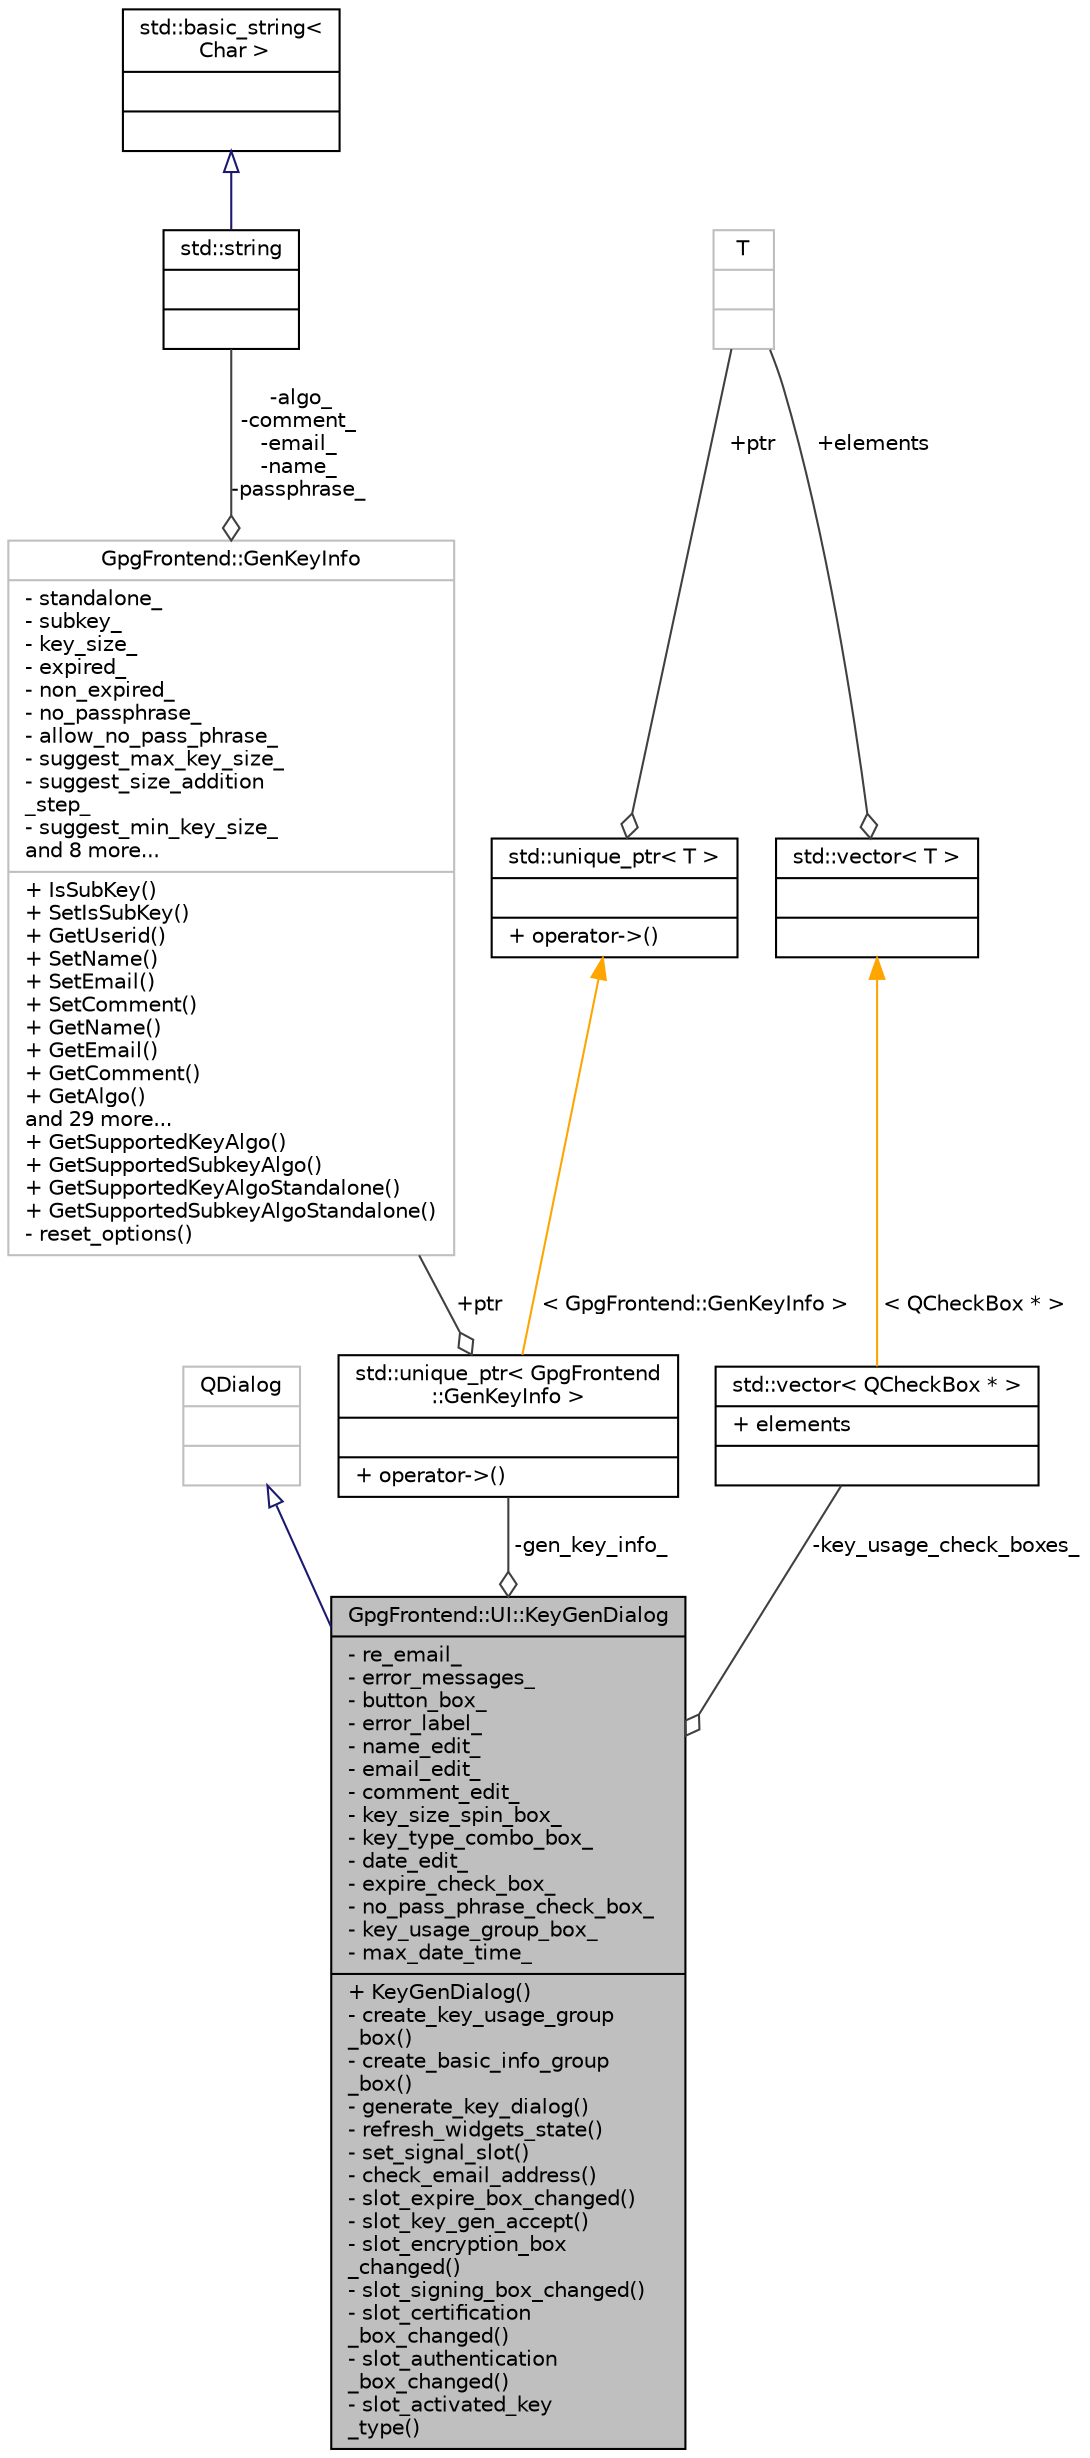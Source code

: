 digraph "GpgFrontend::UI::KeyGenDialog"
{
 // INTERACTIVE_SVG=YES
 // LATEX_PDF_SIZE
  edge [fontname="Helvetica",fontsize="10",labelfontname="Helvetica",labelfontsize="10"];
  node [fontname="Helvetica",fontsize="10",shape=record];
  Node1 [label="{GpgFrontend::UI::KeyGenDialog\n|- re_email_\l- error_messages_\l- button_box_\l- error_label_\l- name_edit_\l- email_edit_\l- comment_edit_\l- key_size_spin_box_\l- key_type_combo_box_\l- date_edit_\l- expire_check_box_\l- no_pass_phrase_check_box_\l- key_usage_group_box_\l- max_date_time_\l|+ KeyGenDialog()\l- create_key_usage_group\l_box()\l- create_basic_info_group\l_box()\l- generate_key_dialog()\l- refresh_widgets_state()\l- set_signal_slot()\l- check_email_address()\l- slot_expire_box_changed()\l- slot_key_gen_accept()\l- slot_encryption_box\l_changed()\l- slot_signing_box_changed()\l- slot_certification\l_box_changed()\l- slot_authentication\l_box_changed()\l- slot_activated_key\l_type()\l}",height=0.2,width=0.4,color="black", fillcolor="grey75", style="filled", fontcolor="black",tooltip=" "];
  Node2 -> Node1 [dir="back",color="midnightblue",fontsize="10",style="solid",arrowtail="onormal",fontname="Helvetica"];
  Node2 [label="{QDialog\n||}",height=0.2,width=0.4,color="grey75", fillcolor="white", style="filled",tooltip=" "];
  Node3 -> Node1 [color="grey25",fontsize="10",style="solid",label=" -gen_key_info_" ,arrowhead="odiamond",fontname="Helvetica"];
  Node3 [label="{std::unique_ptr\< GpgFrontend\l::GenKeyInfo \>\n||+ operator-\>()\l}",height=0.2,width=0.4,color="black", fillcolor="white", style="filled",tooltip=" "];
  Node4 -> Node3 [color="grey25",fontsize="10",style="solid",label=" +ptr" ,arrowhead="odiamond",fontname="Helvetica"];
  Node4 [label="{GpgFrontend::GenKeyInfo\n|- standalone_\l- subkey_\l- key_size_\l- expired_\l- non_expired_\l- no_passphrase_\l- allow_no_pass_phrase_\l- suggest_max_key_size_\l- suggest_size_addition\l_step_\l- suggest_min_key_size_\land 8 more...\l|+ IsSubKey()\l+ SetIsSubKey()\l+ GetUserid()\l+ SetName()\l+ SetEmail()\l+ SetComment()\l+ GetName()\l+ GetEmail()\l+ GetComment()\l+ GetAlgo()\land 29 more...\l+ GetSupportedKeyAlgo()\l+ GetSupportedSubkeyAlgo()\l+ GetSupportedKeyAlgoStandalone()\l+ GetSupportedSubkeyAlgoStandalone()\l- reset_options()\l}",height=0.2,width=0.4,color="grey75", fillcolor="white", style="filled",URL="$classGpgFrontend_1_1GenKeyInfo.html",tooltip=" "];
  Node5 -> Node4 [color="grey25",fontsize="10",style="solid",label=" -algo_\n-comment_\n-email_\n-name_\n-passphrase_" ,arrowhead="odiamond",fontname="Helvetica"];
  Node5 [label="{std::string\n||}",height=0.2,width=0.4,color="black", fillcolor="white", style="filled",tooltip=" "];
  Node6 -> Node5 [dir="back",color="midnightblue",fontsize="10",style="solid",arrowtail="onormal",fontname="Helvetica"];
  Node6 [label="{std::basic_string\<\l Char \>\n||}",height=0.2,width=0.4,color="black", fillcolor="white", style="filled",tooltip=" "];
  Node7 -> Node3 [dir="back",color="orange",fontsize="10",style="solid",label=" \< GpgFrontend::GenKeyInfo \>" ,fontname="Helvetica"];
  Node7 [label="{std::unique_ptr\< T \>\n||+ operator-\>()\l}",height=0.2,width=0.4,color="black", fillcolor="white", style="filled",tooltip=" "];
  Node8 -> Node7 [color="grey25",fontsize="10",style="solid",label=" +ptr" ,arrowhead="odiamond",fontname="Helvetica"];
  Node8 [label="{T\n||}",height=0.2,width=0.4,color="grey75", fillcolor="white", style="filled",tooltip=" "];
  Node9 -> Node1 [color="grey25",fontsize="10",style="solid",label=" -key_usage_check_boxes_" ,arrowhead="odiamond",fontname="Helvetica"];
  Node9 [label="{std::vector\< QCheckBox * \>\n|+ elements\l|}",height=0.2,width=0.4,color="black", fillcolor="white", style="filled",tooltip=" "];
  Node10 -> Node9 [dir="back",color="orange",fontsize="10",style="solid",label=" \< QCheckBox * \>" ,fontname="Helvetica"];
  Node10 [label="{std::vector\< T \>\n||}",height=0.2,width=0.4,color="black", fillcolor="white", style="filled",tooltip=" "];
  Node8 -> Node10 [color="grey25",fontsize="10",style="solid",label=" +elements" ,arrowhead="odiamond",fontname="Helvetica"];
}
